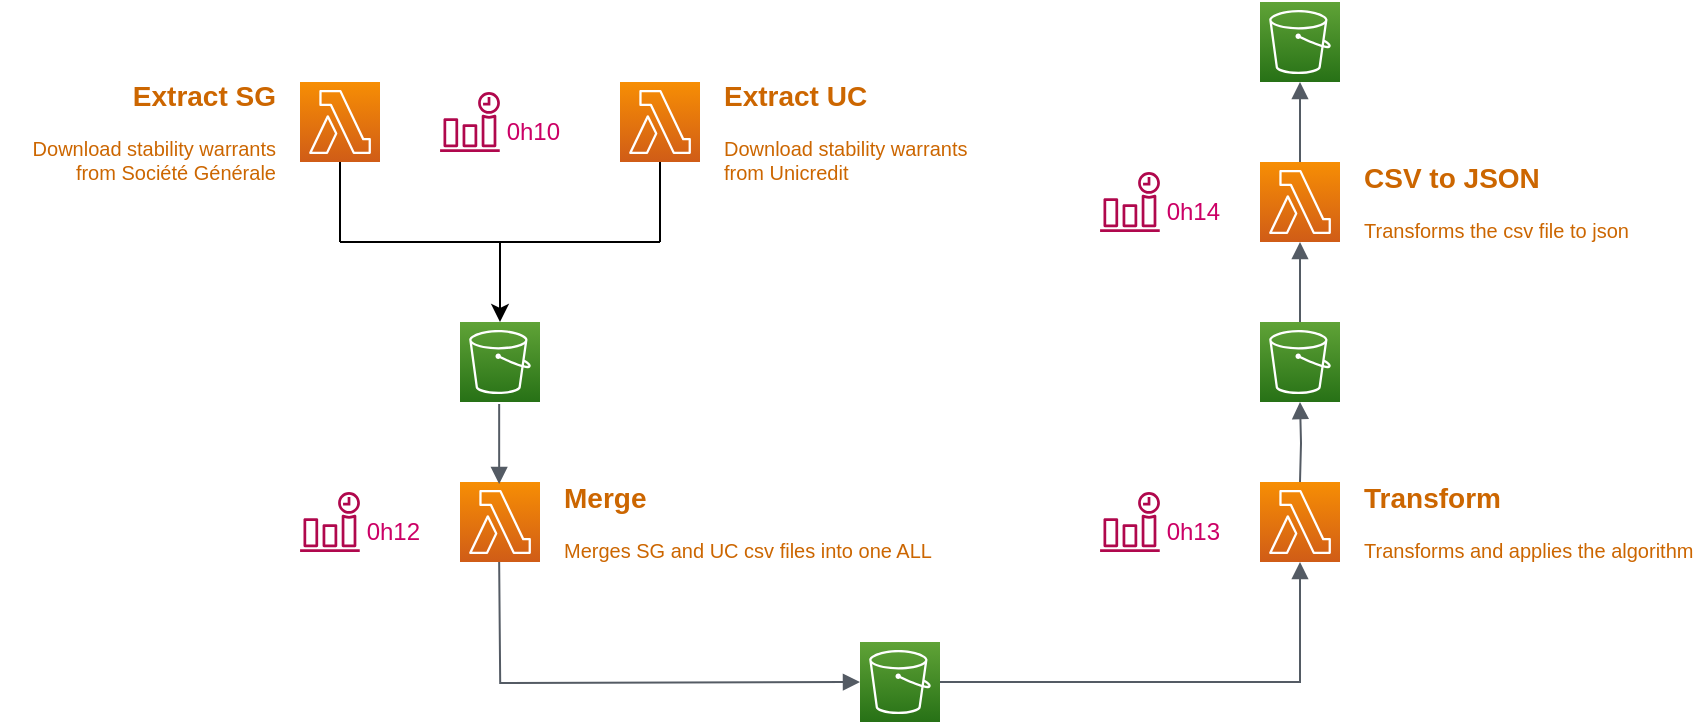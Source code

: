 <mxfile version="16.5.4" type="device"><diagram id="kZerIj4fPpN9XhUY6DlO" name="Page-1"><mxGraphModel dx="1038" dy="547" grid="1" gridSize="10" guides="1" tooltips="1" connect="1" arrows="1" fold="1" page="1" pageScale="1" pageWidth="827" pageHeight="1169" math="0" shadow="0"><root><mxCell id="0"/><mxCell id="1" parent="0"/><mxCell id="mHBUEEuIlm3kdnM-V34R-1" value="" style="sketch=0;points=[[0,0,0],[0.25,0,0],[0.5,0,0],[0.75,0,0],[1,0,0],[0,1,0],[0.25,1,0],[0.5,1,0],[0.75,1,0],[1,1,0],[0,0.25,0],[0,0.5,0],[0,0.75,0],[1,0.25,0],[1,0.5,0],[1,0.75,0]];outlineConnect=0;fontColor=#232F3E;gradientColor=#F78E04;gradientDirection=north;fillColor=#D05C17;strokeColor=#ffffff;dashed=0;verticalLabelPosition=bottom;verticalAlign=top;align=center;html=1;fontSize=12;fontStyle=0;aspect=fixed;shape=mxgraph.aws4.resourceIcon;resIcon=mxgraph.aws4.lambda;" parent="1" vertex="1"><mxGeometry x="320" y="240" width="40" height="40" as="geometry"/></mxCell><mxCell id="mHBUEEuIlm3kdnM-V34R-4" value="" style="sketch=0;points=[[0,0,0],[0.25,0,0],[0.5,0,0],[0.75,0,0],[1,0,0],[0,1,0],[0.25,1,0],[0.5,1,0],[0.75,1,0],[1,1,0],[0,0.25,0],[0,0.5,0],[0,0.75,0],[1,0.25,0],[1,0.5,0],[1,0.75,0]];outlineConnect=0;fontColor=#232F3E;gradientColor=#60A337;gradientDirection=north;fillColor=#277116;strokeColor=#ffffff;dashed=0;verticalLabelPosition=bottom;verticalAlign=top;align=center;html=1;fontSize=12;fontStyle=0;aspect=fixed;shape=mxgraph.aws4.resourceIcon;resIcon=mxgraph.aws4.s3;" parent="1" vertex="1"><mxGeometry x="520" y="320" width="40" height="40" as="geometry"/></mxCell><mxCell id="mHBUEEuIlm3kdnM-V34R-5" value="" style="sketch=0;outlineConnect=0;fontColor=#232F3E;gradientColor=none;fillColor=#B0084D;strokeColor=none;dashed=0;verticalLabelPosition=bottom;verticalAlign=top;align=center;html=1;fontSize=12;fontStyle=0;aspect=fixed;pointerEvents=1;shape=mxgraph.aws4.event_time_based;" parent="1" vertex="1"><mxGeometry x="240" y="245" width="30" height="30" as="geometry"/></mxCell><mxCell id="mHBUEEuIlm3kdnM-V34R-15" value="&lt;font color=&quot;#cc0066&quot;&gt;&amp;nbsp;0h12&lt;/font&gt;" style="text;html=1;strokeColor=none;fillColor=none;align=center;verticalAlign=middle;whiteSpace=wrap;rounded=0;" parent="1" vertex="1"><mxGeometry x="270" y="255" width="30" height="20" as="geometry"/></mxCell><mxCell id="mHBUEEuIlm3kdnM-V34R-20" value="&lt;font color=&quot;#cc6600&quot;&gt;&lt;b&gt;&lt;font style=&quot;font-size: 14px&quot;&gt;Merge&lt;/font&gt;&lt;/b&gt;&lt;br style=&quot;font-size: 9px&quot;&gt;&lt;br style=&quot;font-size: 9px&quot;&gt;Merges SG and UC csv files into one ALL&lt;/font&gt;" style="text;html=1;strokeColor=none;fillColor=none;align=left;verticalAlign=middle;whiteSpace=wrap;rounded=0;fontSize=10;fontColor=#CC0066;" parent="1" vertex="1"><mxGeometry x="370" y="240" width="190" height="40" as="geometry"/></mxCell><mxCell id="mHBUEEuIlm3kdnM-V34R-21" value="" style="sketch=0;points=[[0,0,0],[0.25,0,0],[0.5,0,0],[0.75,0,0],[1,0,0],[0,1,0],[0.25,1,0],[0.5,1,0],[0.75,1,0],[1,1,0],[0,0.25,0],[0,0.5,0],[0,0.75,0],[1,0.25,0],[1,0.5,0],[1,0.75,0]];outlineConnect=0;fontColor=#232F3E;gradientColor=#F78E04;gradientDirection=north;fillColor=#D05C17;strokeColor=#ffffff;dashed=0;verticalLabelPosition=bottom;verticalAlign=top;align=center;html=1;fontSize=12;fontStyle=0;aspect=fixed;shape=mxgraph.aws4.resourceIcon;resIcon=mxgraph.aws4.lambda;" parent="1" vertex="1"><mxGeometry x="720" y="240" width="40" height="40" as="geometry"/></mxCell><mxCell id="mHBUEEuIlm3kdnM-V34R-23" value="" style="sketch=0;outlineConnect=0;fontColor=#232F3E;gradientColor=none;fillColor=#B0084D;strokeColor=none;dashed=0;verticalLabelPosition=bottom;verticalAlign=top;align=center;html=1;fontSize=12;fontStyle=0;aspect=fixed;pointerEvents=1;shape=mxgraph.aws4.event_time_based;" parent="1" vertex="1"><mxGeometry x="640" y="245" width="30" height="30" as="geometry"/></mxCell><mxCell id="mHBUEEuIlm3kdnM-V34R-24" value="&lt;font color=&quot;#cc0066&quot;&gt;&amp;nbsp;0h13&lt;/font&gt;" style="text;html=1;strokeColor=none;fillColor=none;align=center;verticalAlign=middle;whiteSpace=wrap;rounded=0;" parent="1" vertex="1"><mxGeometry x="670" y="255" width="30" height="20" as="geometry"/></mxCell><mxCell id="mHBUEEuIlm3kdnM-V34R-25" value="&lt;font color=&quot;#cc6600&quot;&gt;&lt;b&gt;&lt;font style=&quot;font-size: 14px&quot;&gt;Transform&lt;/font&gt;&lt;/b&gt;&lt;br style=&quot;font-size: 9px&quot;&gt;&lt;br style=&quot;font-size: 9px&quot;&gt;Transforms and applies the algorithm&lt;br&gt;&lt;/font&gt;" style="text;html=1;strokeColor=none;fillColor=none;align=left;verticalAlign=middle;whiteSpace=wrap;rounded=0;fontSize=10;fontColor=#CC0066;" parent="1" vertex="1"><mxGeometry x="770" y="240" width="170" height="40" as="geometry"/></mxCell><mxCell id="mHBUEEuIlm3kdnM-V34R-26" value="" style="edgeStyle=orthogonalEdgeStyle;html=1;endArrow=none;elbow=vertical;startArrow=block;startFill=1;strokeColor=#545B64;rounded=0;fontSize=9;fontColor=#CC6600;" parent="1" edge="1"><mxGeometry width="100" relative="1" as="geometry"><mxPoint x="520" y="340" as="sourcePoint"/><mxPoint x="339.58" y="280" as="targetPoint"/></mxGeometry></mxCell><mxCell id="mHBUEEuIlm3kdnM-V34R-30" value="" style="edgeStyle=orthogonalEdgeStyle;html=1;endArrow=none;elbow=vertical;startArrow=block;startFill=1;strokeColor=#545B64;rounded=0;fontSize=9;fontColor=#CC6600;exitX=0.5;exitY=1;exitDx=0;exitDy=0;exitPerimeter=0;entryX=1;entryY=0.5;entryDx=0;entryDy=0;entryPerimeter=0;" parent="1" edge="1" target="mHBUEEuIlm3kdnM-V34R-4" source="mHBUEEuIlm3kdnM-V34R-21"><mxGeometry width="100" relative="1" as="geometry"><mxPoint x="654.58" y="380" as="sourcePoint"/><mxPoint x="654.58" y="340" as="targetPoint"/></mxGeometry></mxCell><mxCell id="mHBUEEuIlm3kdnM-V34R-32" value="" style="sketch=0;points=[[0,0,0],[0.25,0,0],[0.5,0,0],[0.75,0,0],[1,0,0],[0,1,0],[0.25,1,0],[0.5,1,0],[0.75,1,0],[1,1,0],[0,0.25,0],[0,0.5,0],[0,0.75,0],[1,0.25,0],[1,0.5,0],[1,0.75,0]];outlineConnect=0;fontColor=#232F3E;gradientColor=#F78E04;gradientDirection=north;fillColor=#D05C17;strokeColor=#ffffff;dashed=0;verticalLabelPosition=bottom;verticalAlign=top;align=center;html=1;fontSize=12;fontStyle=0;aspect=fixed;shape=mxgraph.aws4.resourceIcon;resIcon=mxgraph.aws4.lambda;" parent="1" vertex="1"><mxGeometry x="720" y="80" width="40" height="40" as="geometry"/></mxCell><mxCell id="mHBUEEuIlm3kdnM-V34R-34" value="" style="sketch=0;outlineConnect=0;fontColor=#232F3E;gradientColor=none;fillColor=#B0084D;strokeColor=none;dashed=0;verticalLabelPosition=bottom;verticalAlign=top;align=center;html=1;fontSize=12;fontStyle=0;aspect=fixed;pointerEvents=1;shape=mxgraph.aws4.event_time_based;" parent="1" vertex="1"><mxGeometry x="640" y="85" width="30" height="30" as="geometry"/></mxCell><mxCell id="mHBUEEuIlm3kdnM-V34R-35" value="&lt;font color=&quot;#cc0066&quot;&gt;&amp;nbsp;0h14&lt;/font&gt;" style="text;html=1;strokeColor=none;fillColor=none;align=center;verticalAlign=middle;whiteSpace=wrap;rounded=0;" parent="1" vertex="1"><mxGeometry x="670" y="95" width="30" height="20" as="geometry"/></mxCell><mxCell id="mHBUEEuIlm3kdnM-V34R-36" value="&lt;font color=&quot;#cc6600&quot;&gt;&lt;b&gt;&lt;font style=&quot;font-size: 14px&quot;&gt;CSV to JSON&lt;/font&gt;&lt;/b&gt;&lt;br style=&quot;font-size: 9px&quot;&gt;&lt;br style=&quot;font-size: 9px&quot;&gt;Transforms the csv file to json&lt;br&gt;&lt;/font&gt;" style="text;html=1;strokeColor=none;fillColor=none;align=left;verticalAlign=middle;whiteSpace=wrap;rounded=0;fontSize=10;fontColor=#CC0066;" parent="1" vertex="1"><mxGeometry x="770" y="80" width="150" height="40" as="geometry"/></mxCell><mxCell id="mHBUEEuIlm3kdnM-V34R-39" value="" style="sketch=0;points=[[0,0,0],[0.25,0,0],[0.5,0,0],[0.75,0,0],[1,0,0],[0,1,0],[0.25,1,0],[0.5,1,0],[0.75,1,0],[1,1,0],[0,0.25,0],[0,0.5,0],[0,0.75,0],[1,0.25,0],[1,0.5,0],[1,0.75,0]];outlineConnect=0;fontColor=#232F3E;gradientColor=#60A337;gradientDirection=north;fillColor=#277116;strokeColor=#ffffff;dashed=0;verticalLabelPosition=bottom;verticalAlign=top;align=center;html=1;fontSize=12;fontStyle=0;aspect=fixed;shape=mxgraph.aws4.resourceIcon;resIcon=mxgraph.aws4.s3;" parent="1" vertex="1"><mxGeometry x="320" y="160" width="40" height="40" as="geometry"/></mxCell><mxCell id="mHBUEEuIlm3kdnM-V34R-40" value="" style="edgeStyle=orthogonalEdgeStyle;html=1;endArrow=none;elbow=vertical;startArrow=block;startFill=1;strokeColor=#545B64;rounded=0;fontSize=9;fontColor=#CC6600;" parent="1" edge="1"><mxGeometry width="100" relative="1" as="geometry"><mxPoint x="339.58" y="241" as="sourcePoint"/><mxPoint x="339.58" y="201" as="targetPoint"/></mxGeometry></mxCell><mxCell id="mHBUEEuIlm3kdnM-V34R-41" value="" style="sketch=0;points=[[0,0,0],[0.25,0,0],[0.5,0,0],[0.75,0,0],[1,0,0],[0,1,0],[0.25,1,0],[0.5,1,0],[0.75,1,0],[1,1,0],[0,0.25,0],[0,0.5,0],[0,0.75,0],[1,0.25,0],[1,0.5,0],[1,0.75,0]];outlineConnect=0;fontColor=#232F3E;gradientColor=#F78E04;gradientDirection=north;fillColor=#D05C17;strokeColor=#ffffff;dashed=0;verticalLabelPosition=bottom;verticalAlign=top;align=center;html=1;fontSize=12;fontStyle=0;aspect=fixed;shape=mxgraph.aws4.resourceIcon;resIcon=mxgraph.aws4.lambda;" parent="1" vertex="1"><mxGeometry x="400" y="40" width="40" height="40" as="geometry"/></mxCell><mxCell id="mHBUEEuIlm3kdnM-V34R-42" value="" style="sketch=0;outlineConnect=0;fontColor=#232F3E;gradientColor=none;fillColor=#B0084D;strokeColor=none;dashed=0;verticalLabelPosition=bottom;verticalAlign=top;align=center;html=1;fontSize=12;fontStyle=0;aspect=fixed;pointerEvents=1;shape=mxgraph.aws4.event_time_based;" parent="1" vertex="1"><mxGeometry x="310" y="45" width="30" height="30" as="geometry"/></mxCell><mxCell id="mHBUEEuIlm3kdnM-V34R-43" value="&lt;font color=&quot;#cc0066&quot;&gt;&amp;nbsp;0h10&lt;/font&gt;" style="text;html=1;strokeColor=none;fillColor=none;align=center;verticalAlign=middle;whiteSpace=wrap;rounded=0;" parent="1" vertex="1"><mxGeometry x="340" y="55" width="30" height="20" as="geometry"/></mxCell><mxCell id="mHBUEEuIlm3kdnM-V34R-44" value="&lt;font color=&quot;#cc6600&quot;&gt;&lt;b&gt;&lt;font style=&quot;font-size: 14px&quot;&gt;Extract UC&lt;/font&gt;&lt;/b&gt;&lt;br style=&quot;font-size: 9px&quot;&gt;&lt;br style=&quot;font-size: 9px&quot;&gt;Download stability warrants&lt;br&gt;from Unicredit&lt;br&gt;&lt;/font&gt;" style="text;html=1;strokeColor=none;fillColor=none;align=left;verticalAlign=middle;whiteSpace=wrap;rounded=0;fontSize=10;fontColor=#CC0066;" parent="1" vertex="1"><mxGeometry x="450" y="35" width="140" height="60" as="geometry"/></mxCell><mxCell id="mHBUEEuIlm3kdnM-V34R-45" value="" style="sketch=0;points=[[0,0,0],[0.25,0,0],[0.5,0,0],[0.75,0,0],[1,0,0],[0,1,0],[0.25,1,0],[0.5,1,0],[0.75,1,0],[1,1,0],[0,0.25,0],[0,0.5,0],[0,0.75,0],[1,0.25,0],[1,0.5,0],[1,0.75,0]];outlineConnect=0;fontColor=#232F3E;gradientColor=#F78E04;gradientDirection=north;fillColor=#D05C17;strokeColor=#ffffff;dashed=0;verticalLabelPosition=bottom;verticalAlign=top;align=center;html=1;fontSize=12;fontStyle=0;aspect=fixed;shape=mxgraph.aws4.resourceIcon;resIcon=mxgraph.aws4.lambda;" parent="1" vertex="1"><mxGeometry x="240" y="40" width="40" height="40" as="geometry"/></mxCell><mxCell id="mHBUEEuIlm3kdnM-V34R-48" value="&lt;font color=&quot;#cc6600&quot;&gt;&lt;b&gt;&lt;font style=&quot;font-size: 14px&quot;&gt;Extract SG&lt;/font&gt;&lt;/b&gt;&lt;br style=&quot;font-size: 9px&quot;&gt;&lt;br style=&quot;font-size: 9px&quot;&gt;Download stability warrants &lt;br&gt;from Société Générale&lt;br&gt;&lt;/font&gt;" style="text;html=1;strokeColor=none;fillColor=none;align=right;verticalAlign=middle;whiteSpace=wrap;rounded=0;fontSize=10;fontColor=#CC0066;" parent="1" vertex="1"><mxGeometry x="90" y="40" width="140" height="50" as="geometry"/></mxCell><mxCell id="mHBUEEuIlm3kdnM-V34R-49" value="" style="endArrow=classic;html=1;rounded=0;fontSize=9;fontColor=#CC6600;entryX=0.5;entryY=0;entryDx=0;entryDy=0;entryPerimeter=0;" parent="1" target="mHBUEEuIlm3kdnM-V34R-39" edge="1"><mxGeometry width="50" height="50" relative="1" as="geometry"><mxPoint x="340" y="120" as="sourcePoint"/><mxPoint x="420" y="20" as="targetPoint"/></mxGeometry></mxCell><mxCell id="mHBUEEuIlm3kdnM-V34R-50" value="" style="endArrow=none;html=1;rounded=0;fontSize=9;fontColor=#CC6600;" parent="1" edge="1"><mxGeometry width="50" height="50" relative="1" as="geometry"><mxPoint x="260" y="120" as="sourcePoint"/><mxPoint x="420" y="120" as="targetPoint"/></mxGeometry></mxCell><mxCell id="mHBUEEuIlm3kdnM-V34R-51" value="" style="endArrow=none;html=1;rounded=0;fontSize=9;fontColor=#CC6600;entryX=0.5;entryY=1;entryDx=0;entryDy=0;entryPerimeter=0;" parent="1" target="mHBUEEuIlm3kdnM-V34R-41" edge="1"><mxGeometry width="50" height="50" relative="1" as="geometry"><mxPoint x="420" y="120" as="sourcePoint"/><mxPoint x="420" y="20" as="targetPoint"/></mxGeometry></mxCell><mxCell id="mHBUEEuIlm3kdnM-V34R-52" value="" style="endArrow=none;html=1;rounded=0;fontSize=9;fontColor=#CC6600;entryX=0.5;entryY=1;entryDx=0;entryDy=0;entryPerimeter=0;" parent="1" target="mHBUEEuIlm3kdnM-V34R-45" edge="1"><mxGeometry width="50" height="50" relative="1" as="geometry"><mxPoint x="260" y="120" as="sourcePoint"/><mxPoint x="280" y="140" as="targetPoint"/></mxGeometry></mxCell><mxCell id="snUkEbIch_Q_WEwmjclj-1" value="" style="sketch=0;points=[[0,0,0],[0.25,0,0],[0.5,0,0],[0.75,0,0],[1,0,0],[0,1,0],[0.25,1,0],[0.5,1,0],[0.75,1,0],[1,1,0],[0,0.25,0],[0,0.5,0],[0,0.75,0],[1,0.25,0],[1,0.5,0],[1,0.75,0]];outlineConnect=0;fontColor=#232F3E;gradientColor=#60A337;gradientDirection=north;fillColor=#277116;strokeColor=#ffffff;dashed=0;verticalLabelPosition=bottom;verticalAlign=top;align=center;html=1;fontSize=12;fontStyle=0;aspect=fixed;shape=mxgraph.aws4.resourceIcon;resIcon=mxgraph.aws4.s3;" vertex="1" parent="1"><mxGeometry x="720" y="160" width="40" height="40" as="geometry"/></mxCell><mxCell id="snUkEbIch_Q_WEwmjclj-2" value="" style="edgeStyle=orthogonalEdgeStyle;html=1;endArrow=none;elbow=vertical;startArrow=block;startFill=1;strokeColor=#545B64;rounded=0;fontSize=9;fontColor=#CC6600;exitX=0.5;exitY=1;exitDx=0;exitDy=0;exitPerimeter=0;entryX=0.5;entryY=0;entryDx=0;entryDy=0;entryPerimeter=0;" edge="1" parent="1" source="mHBUEEuIlm3kdnM-V34R-32" target="snUkEbIch_Q_WEwmjclj-1"><mxGeometry width="100" relative="1" as="geometry"><mxPoint x="670" y="140" as="sourcePoint"/><mxPoint x="670" y="170" as="targetPoint"/></mxGeometry></mxCell><mxCell id="snUkEbIch_Q_WEwmjclj-3" value="" style="edgeStyle=orthogonalEdgeStyle;html=1;endArrow=none;elbow=vertical;startArrow=block;startFill=1;strokeColor=#545B64;rounded=0;fontSize=9;fontColor=#CC6600;entryX=0.5;entryY=0;entryDx=0;entryDy=0;entryPerimeter=0;" edge="1" parent="1" target="mHBUEEuIlm3kdnM-V34R-21"><mxGeometry width="100" relative="1" as="geometry"><mxPoint x="740" y="200" as="sourcePoint"/><mxPoint x="750" y="170" as="targetPoint"/></mxGeometry></mxCell><mxCell id="snUkEbIch_Q_WEwmjclj-4" value="" style="sketch=0;points=[[0,0,0],[0.25,0,0],[0.5,0,0],[0.75,0,0],[1,0,0],[0,1,0],[0.25,1,0],[0.5,1,0],[0.75,1,0],[1,1,0],[0,0.25,0],[0,0.5,0],[0,0.75,0],[1,0.25,0],[1,0.5,0],[1,0.75,0]];outlineConnect=0;fontColor=#232F3E;gradientColor=#60A337;gradientDirection=north;fillColor=#277116;strokeColor=#ffffff;dashed=0;verticalLabelPosition=bottom;verticalAlign=top;align=center;html=1;fontSize=12;fontStyle=0;aspect=fixed;shape=mxgraph.aws4.resourceIcon;resIcon=mxgraph.aws4.s3;" vertex="1" parent="1"><mxGeometry x="720" width="40" height="40" as="geometry"/></mxCell><mxCell id="snUkEbIch_Q_WEwmjclj-5" value="" style="edgeStyle=orthogonalEdgeStyle;html=1;endArrow=none;elbow=vertical;startArrow=block;startFill=1;strokeColor=#545B64;rounded=0;fontSize=9;fontColor=#CC6600;exitX=0.5;exitY=1;exitDx=0;exitDy=0;exitPerimeter=0;" edge="1" parent="1" source="snUkEbIch_Q_WEwmjclj-4"><mxGeometry width="100" relative="1" as="geometry"><mxPoint x="460" y="180" as="sourcePoint"/><mxPoint x="740" y="80" as="targetPoint"/></mxGeometry></mxCell></root></mxGraphModel></diagram></mxfile>